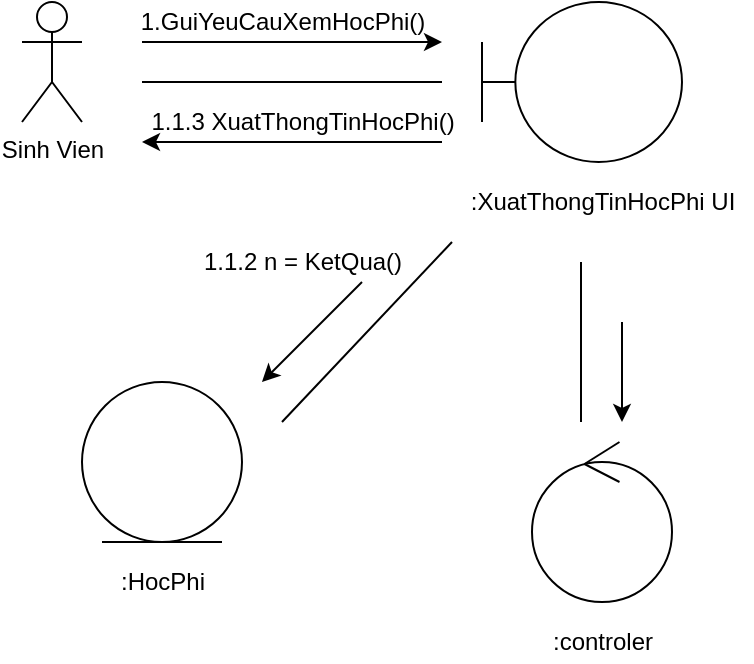 <mxfile version="15.8.3" type="github">
  <diagram id="IOUigpzPTEmCii7dXNa6" name="Page-1">
    <mxGraphModel dx="1278" dy="547" grid="1" gridSize="10" guides="1" tooltips="1" connect="1" arrows="1" fold="1" page="1" pageScale="1" pageWidth="827" pageHeight="1169" math="0" shadow="0">
      <root>
        <mxCell id="0" />
        <mxCell id="1" parent="0" />
        <mxCell id="bufI9x-oFZrQRKT5Dpb--1" value="Sinh Vien&lt;br&gt;" style="shape=umlActor;verticalLabelPosition=bottom;verticalAlign=top;html=1;outlineConnect=0;" vertex="1" parent="1">
          <mxGeometry x="190" y="70" width="30" height="60" as="geometry" />
        </mxCell>
        <mxCell id="bufI9x-oFZrQRKT5Dpb--2" value="" style="endArrow=none;html=1;rounded=0;" edge="1" parent="1">
          <mxGeometry width="50" height="50" relative="1" as="geometry">
            <mxPoint x="250" y="110" as="sourcePoint" />
            <mxPoint x="400" y="110" as="targetPoint" />
          </mxGeometry>
        </mxCell>
        <mxCell id="bufI9x-oFZrQRKT5Dpb--3" value="" style="endArrow=classic;html=1;rounded=0;" edge="1" parent="1">
          <mxGeometry width="50" height="50" relative="1" as="geometry">
            <mxPoint x="250" y="90" as="sourcePoint" />
            <mxPoint x="400" y="90" as="targetPoint" />
          </mxGeometry>
        </mxCell>
        <mxCell id="bufI9x-oFZrQRKT5Dpb--4" value="1.GuiYeuCauXemHocPhi()" style="text;html=1;align=center;verticalAlign=middle;resizable=0;points=[];autosize=1;strokeColor=none;fillColor=none;" vertex="1" parent="1">
          <mxGeometry x="240" y="70" width="160" height="20" as="geometry" />
        </mxCell>
        <mxCell id="bufI9x-oFZrQRKT5Dpb--5" value="" style="shape=umlBoundary;whiteSpace=wrap;html=1;" vertex="1" parent="1">
          <mxGeometry x="420" y="70" width="100" height="80" as="geometry" />
        </mxCell>
        <mxCell id="bufI9x-oFZrQRKT5Dpb--6" value="" style="endArrow=classic;html=1;rounded=0;" edge="1" parent="1">
          <mxGeometry width="50" height="50" relative="1" as="geometry">
            <mxPoint x="400" y="140" as="sourcePoint" />
            <mxPoint x="250" y="140" as="targetPoint" />
          </mxGeometry>
        </mxCell>
        <mxCell id="bufI9x-oFZrQRKT5Dpb--7" value="1.1.3 XuatThongTinHocPhi()" style="text;html=1;align=center;verticalAlign=middle;resizable=0;points=[];autosize=1;strokeColor=none;fillColor=none;" vertex="1" parent="1">
          <mxGeometry x="245" y="120" width="170" height="20" as="geometry" />
        </mxCell>
        <mxCell id="bufI9x-oFZrQRKT5Dpb--8" value=":XuatThongTinHocPhi UI" style="text;html=1;align=center;verticalAlign=middle;resizable=0;points=[];autosize=1;strokeColor=none;fillColor=none;" vertex="1" parent="1">
          <mxGeometry x="405" y="160" width="150" height="20" as="geometry" />
        </mxCell>
        <mxCell id="bufI9x-oFZrQRKT5Dpb--9" value="" style="endArrow=none;html=1;rounded=0;" edge="1" parent="1">
          <mxGeometry width="50" height="50" relative="1" as="geometry">
            <mxPoint x="320" y="280" as="sourcePoint" />
            <mxPoint x="405" y="190" as="targetPoint" />
          </mxGeometry>
        </mxCell>
        <mxCell id="bufI9x-oFZrQRKT5Dpb--10" value="" style="endArrow=none;html=1;rounded=0;" edge="1" parent="1">
          <mxGeometry width="50" height="50" relative="1" as="geometry">
            <mxPoint x="469.5" y="280" as="sourcePoint" />
            <mxPoint x="469.5" y="200" as="targetPoint" />
          </mxGeometry>
        </mxCell>
        <mxCell id="bufI9x-oFZrQRKT5Dpb--11" value="" style="endArrow=classic;html=1;rounded=0;" edge="1" parent="1">
          <mxGeometry width="50" height="50" relative="1" as="geometry">
            <mxPoint x="360" y="210" as="sourcePoint" />
            <mxPoint x="310" y="260" as="targetPoint" />
          </mxGeometry>
        </mxCell>
        <mxCell id="bufI9x-oFZrQRKT5Dpb--12" value="" style="endArrow=classic;html=1;rounded=0;" edge="1" parent="1">
          <mxGeometry width="50" height="50" relative="1" as="geometry">
            <mxPoint x="490" y="230" as="sourcePoint" />
            <mxPoint x="490" y="280" as="targetPoint" />
          </mxGeometry>
        </mxCell>
        <mxCell id="bufI9x-oFZrQRKT5Dpb--13" value="" style="ellipse;shape=umlEntity;whiteSpace=wrap;html=1;" vertex="1" parent="1">
          <mxGeometry x="220" y="260" width="80" height="80" as="geometry" />
        </mxCell>
        <mxCell id="bufI9x-oFZrQRKT5Dpb--14" value=":HocPhi" style="text;html=1;align=center;verticalAlign=middle;resizable=0;points=[];autosize=1;strokeColor=none;fillColor=none;" vertex="1" parent="1">
          <mxGeometry x="230" y="350" width="60" height="20" as="geometry" />
        </mxCell>
        <mxCell id="bufI9x-oFZrQRKT5Dpb--15" value="" style="ellipse;shape=umlControl;whiteSpace=wrap;html=1;" vertex="1" parent="1">
          <mxGeometry x="445" y="290" width="70" height="80" as="geometry" />
        </mxCell>
        <mxCell id="bufI9x-oFZrQRKT5Dpb--16" value="1.1.2 n = KetQua()" style="text;html=1;align=center;verticalAlign=middle;resizable=0;points=[];autosize=1;strokeColor=none;fillColor=none;" vertex="1" parent="1">
          <mxGeometry x="275" y="190" width="110" height="20" as="geometry" />
        </mxCell>
        <mxCell id="bufI9x-oFZrQRKT5Dpb--17" value=":controler" style="text;html=1;align=center;verticalAlign=middle;resizable=0;points=[];autosize=1;strokeColor=none;fillColor=none;" vertex="1" parent="1">
          <mxGeometry x="445" y="380" width="70" height="20" as="geometry" />
        </mxCell>
      </root>
    </mxGraphModel>
  </diagram>
</mxfile>
